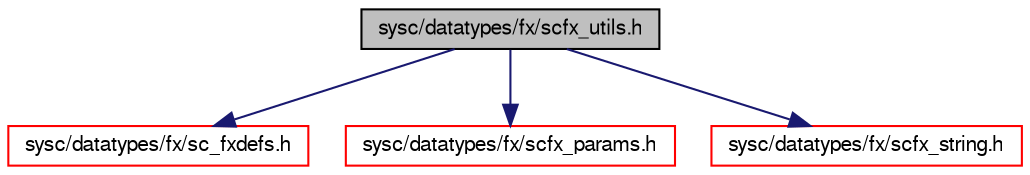 digraph G
{
  edge [fontname="FreeSans",fontsize="10",labelfontname="FreeSans",labelfontsize="10"];
  node [fontname="FreeSans",fontsize="10",shape=record];
  Node1 [label="sysc/datatypes/fx/scfx_utils.h",height=0.2,width=0.4,color="black", fillcolor="grey75", style="filled" fontcolor="black"];
  Node1 -> Node2 [color="midnightblue",fontsize="10",style="solid",fontname="FreeSans"];
  Node2 [label="sysc/datatypes/fx/sc_fxdefs.h",height=0.2,width=0.4,color="red", fillcolor="white", style="filled",URL="$a00311.html"];
  Node1 -> Node3 [color="midnightblue",fontsize="10",style="solid",fontname="FreeSans"];
  Node3 [label="sysc/datatypes/fx/scfx_params.h",height=0.2,width=0.4,color="red", fillcolor="white", style="filled",URL="$a00322.html"];
  Node1 -> Node4 [color="midnightblue",fontsize="10",style="solid",fontname="FreeSans"];
  Node4 [label="sysc/datatypes/fx/scfx_string.h",height=0.2,width=0.4,color="red", fillcolor="white", style="filled",URL="$a00325.html"];
}
